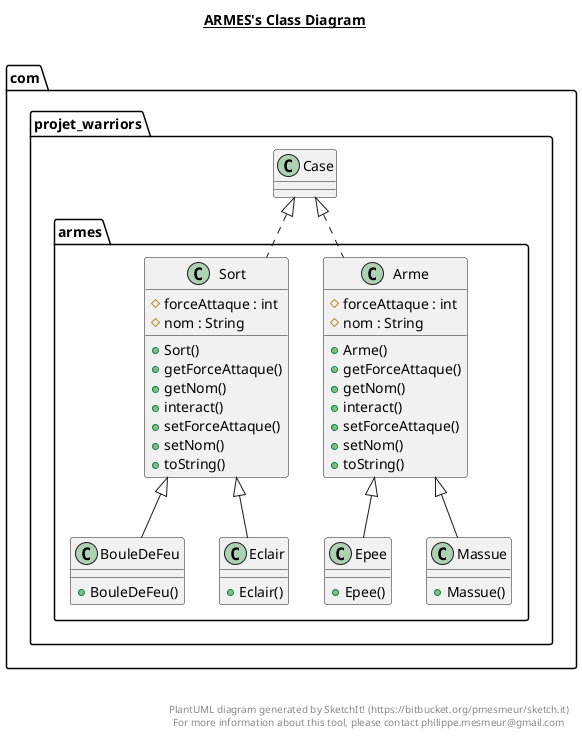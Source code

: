 @startuml

title __ARMES's Class Diagram__\n

  namespace com.projet_warriors {
    namespace armes {
      class com.projet_warriors.armes.Arme {
          # forceAttaque : int
          # nom : String
          + Arme()
          + getForceAttaque()
          + getNom()
          + interact()
          + setForceAttaque()
          + setNom()
          + toString()
      }
    }
  }
  

  namespace com.projet_warriors {
    namespace armes {
      class com.projet_warriors.armes.BouleDeFeu {
          + BouleDeFeu()
      }
    }
  }
  

  namespace com.projet_warriors {
    namespace armes {
      class com.projet_warriors.armes.Eclair {
          + Eclair()
      }
    }
  }
  

  namespace com.projet_warriors {
    namespace armes {
      class com.projet_warriors.armes.Epee {
          + Epee()
      }
    }
  }
  

  namespace com.projet_warriors {
    namespace armes {
      class com.projet_warriors.armes.Massue {
          + Massue()
      }
    }
  }
  

  namespace com.projet_warriors {
    namespace armes {
      class com.projet_warriors.armes.Sort {
          # forceAttaque : int
          # nom : String
          + Sort()
          + getForceAttaque()
          + getNom()
          + interact()
          + setForceAttaque()
          + setNom()
          + toString()
      }
    }
  }
  

  com.projet_warriors.armes.Arme .up.|> com.projet_warriors.Case
  com.projet_warriors.armes.BouleDeFeu -up-|> com.projet_warriors.armes.Sort
  com.projet_warriors.armes.Eclair -up-|> com.projet_warriors.armes.Sort
  com.projet_warriors.armes.Epee -up-|> com.projet_warriors.armes.Arme
  com.projet_warriors.armes.Massue -up-|> com.projet_warriors.armes.Arme
  com.projet_warriors.armes.Sort .up.|> com.projet_warriors.Case


right footer


PlantUML diagram generated by SketchIt! (https://bitbucket.org/pmesmeur/sketch.it)
For more information about this tool, please contact philippe.mesmeur@gmail.com
endfooter

@enduml
